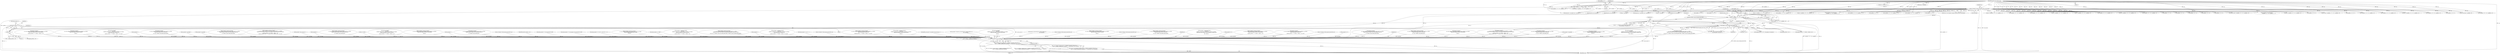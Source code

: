 digraph "0_libmodbus_5ccdf5ef79d742640355d1132fa9e2abc7fbaefc@array" {
"1001265" [label="(Call,rsp[rsp_length++] = nb << 1)"];
"1001270" [label="(Call,nb << 1)"];
"1001176" [label="(Call,nb < 1)"];
"1001095" [label="(Call,nb = (req[offset + 3] << 8) + req[offset + 4])"];
"1001098" [label="(Call,req[offset + 3] << 8)"];
"1000189" [label="(Call,ctx->backend->prepare_response_tid(req, &req_length))"];
"1000163" [label="(Call,req[offset + 1] << 8)"];
"1000116" [label="(MethodParameterIn,const uint8_t *req)"];
"1001180" [label="(Call,MODBUS_MAX_WR_READ_REGISTERS < nb)"];
"1001378" [label="(Call,send_msg(ctx, rsp, rsp_length))"];
"1001365" [label="(Call,(ctx->backend->backend_type == _MODBUS_BACKEND_TYPE_RTU &&\n            slave == MODBUS_BROADCAST_ADDRESS) ? 0 : send_msg(ctx, rsp, rsp_length))"];
"1001364" [label="(Return,return (ctx->backend->backend_type == _MODBUS_BACKEND_TYPE_RTU &&\n            slave == MODBUS_BROADCAST_ADDRESS) ? 0 : send_msg(ctx, rsp, rsp_length);)"];
"1000400" [label="(Call,nb = (req[offset + 3] << 8) + req[offset + 4])"];
"1001382" [label="(MethodReturn,int)"];
"1000275" [label="(Call,rsp_length = response_exception(\n                ctx, &sft, MODBUS_EXCEPTION_ILLEGAL_DATA_VALUE, rsp, TRUE,\n                \"Illegal nb of values %d in %s (max %d)\n\",\n                nb, name, MODBUS_MAX_READ_BITS))"];
"1001017" [label="(Call,response_exception(\n                ctx, &sft, MODBUS_EXCEPTION_ILLEGAL_DATA_ADDRESS, rsp, FALSE,\n                \"Illegal data address 0x%0X in write_register\n\",\n                address))"];
"1001239" [label="(Call,mapping_address < 0 ? address : address + nb)"];
"1000277" [label="(Call,response_exception(\n                ctx, &sft, MODBUS_EXCEPTION_ILLEGAL_DATA_VALUE, rsp, TRUE,\n                \"Illegal nb of values %d in %s (max %d)\n\",\n                nb, name, MODBUS_MAX_READ_BITS))"];
"1000597" [label="(Call,rsp_length = req_length)"];
"1001053" [label="(Call,or = (req[offset + 5] << 8) + req[offset + 6])"];
"1001354" [label="(Call,response_exception(\n            ctx, &sft, MODBUS_EXCEPTION_ILLEGAL_FUNCTION, rsp, TRUE,\n            \"Unknown Modbus function code: 0x%0X\n\", function))"];
"1000685" [label="(Call,(req[offset + 3] << 8) + req[offset + 4])"];
"1001129" [label="(Call,(req[offset + 7] << 8) + req[offset + 8])"];
"1001256" [label="(Block,)"];
"1001177" [label="(Identifier,nb)"];
"1000604" [label="(Call,response_exception(\n                    ctx, &sft,\n                    MODBUS_EXCEPTION_ILLEGAL_DATA_VALUE, rsp, FALSE,\n                    \"Illegal data value 0x%0X in write_bit request at address %0X\n\",\n                    data, address))"];
"1001180" [label="(Call,MODBUS_MAX_WR_READ_REGISTERS < nb)"];
"1000854" [label="(Call,response_exception(\n                ctx, &sft, MODBUS_EXCEPTION_ILLEGAL_DATA_ADDRESS, rsp, FALSE,\n                \"Illegal data address 0x%0X in write_registers\n\",\n                mapping_address < 0 ? address : address + nb))"];
"1000547" [label="(Call,response_exception(\n                ctx, &sft, MODBUS_EXCEPTION_ILLEGAL_DATA_ADDRESS, rsp, FALSE,\n                \"Illegal data address 0x%0X in write_bit\n\",\n                address))"];
"1001293" [label="(Call,mb_mapping->tab_registers[i] =\n                    (req[offset + j] << 8) + req[offset + j + 1])"];
"1000302" [label="(Call,response_exception(\n                ctx, &sft,\n                MODBUS_EXCEPTION_ILLEGAL_DATA_ADDRESS, rsp, FALSE,\n                \"Illegal data address 0x%0X in %s\n\",\n                mapping_address < 0 ? address : address + nb, name))"];
"1001268" [label="(Call,rsp_length++)"];
"1000432" [label="(Call,response_exception(\n                ctx, &sft, MODBUS_EXCEPTION_ILLEGAL_DATA_VALUE, rsp, TRUE,\n                \"Illegal nb of values %d in %s (max %d)\n\",\n                nb, name, MODBUS_MAX_READ_REGISTERS))"];
"1001104" [label="(Literal,8)"];
"1001112" [label="(Identifier,address_write)"];
"1000676" [label="(Call,rsp_length = req_length)"];
"1001365" [label="(Call,(ctx->backend->backend_type == _MODBUS_BACKEND_TYPE_RTU &&\n            slave == MODBUS_BROADCAST_ADDRESS) ? 0 : send_msg(ctx, rsp, rsp_length))"];
"1001377" [label="(Literal,0)"];
"1000900" [label="(Call,(req[offset + j] << 8) + req[offset + j + 1])"];
"1001088" [label="(Call,rsp_length = req_length)"];
"1001229" [label="(Call,rsp_length = response_exception(\n                ctx, &sft, MODBUS_EXCEPTION_ILLEGAL_DATA_ADDRESS, rsp, FALSE,\n                \"Illegal data read address 0x%0X or write address 0x%0X write_and_read_registers\n\",\n                mapping_address < 0 ? address : address + nb,\n                mapping_address_write < 0 ? address_write : address_write + nb_write))"];
"1001299" [label="(Call,(req[offset + j] << 8) + req[offset + j + 1])"];
"1000901" [label="(Call,req[offset + j] << 8)"];
"1000683" [label="(Call,nb = (req[offset + 3] << 8) + req[offset + 4])"];
"1000972" [label="(Call,rsp_length - byte_count_pos - 1)"];
"1000486" [label="(Call,rsp_length++)"];
"1001300" [label="(Call,req[offset + j] << 8)"];
"1001210" [label="(Call,(mapping_address + nb) > mb_mapping->nb_registers)"];
"1000131" [label="(Call,ctx == NULL)"];
"1000185" [label="(Call,sft.t_id = ctx->backend->prepare_response_tid(req, &req_length))"];
"1001178" [label="(Literal,1)"];
"1000743" [label="(Call,response_exception(\n                ctx, &sft,\n                MODBUS_EXCEPTION_ILLEGAL_DATA_ADDRESS, rsp, FALSE,\n                \"Illegal data address 0x%0X in write_bits\n\",\n                mapping_address < 0 ? address : address + nb))"];
"1001211" [label="(Call,mapping_address + nb)"];
"1000116" [label="(MethodParameterIn,const uint8_t *req)"];
"1001266" [label="(Call,rsp[rsp_length++])"];
"1001378" [label="(Call,send_msg(ctx, rsp, rsp_length))"];
"1001015" [label="(Call,rsp_length = response_exception(\n                ctx, &sft, MODBUS_EXCEPTION_ILLEGAL_DATA_ADDRESS, rsp, FALSE,\n                \"Illegal data address 0x%0X in write_register\n\",\n                address))"];
"1001318" [label="(Call,i < mapping_address + nb)"];
"1001097" [label="(Call,(req[offset + 3] << 8) + req[offset + 4])"];
"1001341" [label="(Call,rsp_length++)"];
"1001179" [label="(Call,MODBUS_MAX_WR_READ_REGISTERS < nb ||\n            nb_write_bytes != nb_write * 2)"];
"1000939" [label="(Call,ctx->backend->build_response_basis(&sft, rsp))"];
"1001106" [label="(Identifier,req)"];
"1000115" [label="(MethodParameterIn,modbus_t *ctx)"];
"1000513" [label="(Call,rsp[rsp_length++] = tab_registers[i] & 0xFF)"];
"1001338" [label="(Call,rsp[rsp_length++] = mb_mapping->tab_registers[i] & 0xFF)"];
"1000119" [label="(Block,)"];
"1000191" [label="(Call,&req_length)"];
"1000162" [label="(Call,(req[offset + 1] << 8) + req[offset + 2])"];
"1001181" [label="(Identifier,MODBUS_MAX_WR_READ_REGISTERS)"];
"1000327" [label="(Call,rsp[rsp_length++] = (nb / 8) + ((nb % 8) ? 1 : 0))"];
"1001055" [label="(Call,(req[offset + 5] << 8) + req[offset + 6])"];
"1000826" [label="(Call,rsp_length = response_exception(\n                 ctx, &sft, MODBUS_EXCEPTION_ILLEGAL_DATA_VALUE, rsp, TRUE,\n                 \"Illegal number of values %d in write_registers (max %d)\n\",\n                nb, MODBUS_MAX_WRITE_REGISTERS))"];
"1001111" [label="(Call,address_write = (req[offset + 5] << 8) + req[offset + 6])"];
"1000715" [label="(Call,rsp_length = response_exception(\n                ctx, &sft, MODBUS_EXCEPTION_ILLEGAL_DATA_VALUE, rsp, TRUE,\n                \"Illegal number of values %d in write_bits (max %d)\n\",\n                nb, MODBUS_MAX_WRITE_BITS))"];
"1000672" [label="(Call,memcpy(rsp, req, req_length))"];
"1000189" [label="(Call,ctx->backend->prepare_response_tid(req, &req_length))"];
"1001098" [label="(Call,req[offset + 3] << 8)"];
"1000953" [label="(Call,rsp[rsp_length++] = 0xFF)"];
"1000741" [label="(Call,rsp_length = response_exception(\n                ctx, &sft,\n                MODBUS_EXCEPTION_ILLEGAL_DATA_ADDRESS, rsp, FALSE,\n                \"Illegal data address 0x%0X in write_bits\n\",\n                mapping_address < 0 ? address : address + nb))"];
"1000245" [label="(Call,nb = (req[offset + 3] << 8) + req[offset + 4])"];
"1001366" [label="(Call,ctx->backend->backend_type == _MODBUS_BACKEND_TYPE_RTU &&\n            slave == MODBUS_BROADCAST_ADDRESS)"];
"1001113" [label="(Call,(req[offset + 5] << 8) + req[offset + 6])"];
"1000148" [label="(Call,slave = req[offset - 1])"];
"1001189" [label="(Call,rsp_length = response_exception(\n                ctx, &sft, MODBUS_EXCEPTION_ILLEGAL_DATA_VALUE, rsp, TRUE,\n                \"Illegal nb of values (W%d, R%d) in write_and_read_registers (max W%d, R%d)\n\",\n                nb_write, nb, MODBUS_MAX_WR_WRITE_REGISTERS, MODBUS_MAX_WR_READ_REGISTERS))"];
"1000300" [label="(Call,rsp_length = response_exception(\n                ctx, &sft,\n                MODBUS_EXCEPTION_ILLEGAL_DATA_ADDRESS, rsp, FALSE,\n                \"Illegal data address 0x%0X in %s\n\",\n                mapping_address < 0 ? address : address + nb, name))"];
"1000561" [label="(Call,(req[offset + 3] << 8) + req[offset + 4])"];
"1001037" [label="(Call,and = (req[offset + 3] << 8) + req[offset + 4])"];
"1000779" [label="(Call,memcpy(rsp + rsp_length, req + rsp_length, 4))"];
"1000169" [label="(Literal,8)"];
"1001039" [label="(Call,(req[offset + 3] << 8) + req[offset + 4])"];
"1001130" [label="(Call,req[offset + 7] << 8)"];
"1000190" [label="(Identifier,req)"];
"1001184" [label="(Identifier,nb_write_bytes)"];
"1001261" [label="(Call,ctx->backend->build_response_basis(&sft, rsp))"];
"1000455" [label="(Call,rsp_length = response_exception(\n                ctx, &sft, MODBUS_EXCEPTION_ILLEGAL_DATA_ADDRESS, rsp, FALSE,\n                \"Illegal data address 0x%0X in %s\n\",\n                mapping_address < 0 ? address : address + nb, name))"];
"1000636" [label="(Call,rsp_length = response_exception(\n                ctx, &sft,\n                MODBUS_EXCEPTION_ILLEGAL_DATA_ADDRESS, rsp, FALSE,\n                \"Illegal data address 0x%0X in write_register\n\",\n                address))"];
"1001231" [label="(Call,response_exception(\n                ctx, &sft, MODBUS_EXCEPTION_ILLEGAL_DATA_ADDRESS, rsp, FALSE,\n                \"Illegal data read address 0x%0X or write address 0x%0X write_and_read_registers\n\",\n                mapping_address < 0 ? address : address + nb,\n                mapping_address_write < 0 ? address_write : address_write + nb_write))"];
"1001175" [label="(Call,nb < 1 || MODBUS_MAX_WR_READ_REGISTERS < nb ||\n            nb_write_bytes != nb_write * 2)"];
"1000968" [label="(Call,rsp[byte_count_pos] = rsp_length - byte_count_pos - 1)"];
"1001276" [label="(Identifier,i)"];
"1001381" [label="(Identifier,rsp_length)"];
"1000342" [label="(Call,rsp_length = response_io_status(tab_bits, mapping_address, nb,\n                                            rsp, rsp_length))"];
"1001114" [label="(Call,req[offset + 5] << 8)"];
"1001176" [label="(Call,nb < 1)"];
"1001191" [label="(Call,response_exception(\n                ctx, &sft, MODBUS_EXCEPTION_ILLEGAL_DATA_VALUE, rsp, TRUE,\n                \"Illegal nb of values (W%d, R%d) in write_and_read_registers (max W%d, R%d)\n\",\n                nb_write, nb, MODBUS_MAX_WR_WRITE_REGISTERS, MODBUS_MAX_WR_READ_REGISTERS))"];
"1000155" [label="(Call,function = req[offset])"];
"1000638" [label="(Call,response_exception(\n                ctx, &sft,\n                MODBUS_EXCEPTION_ILLEGAL_DATA_ADDRESS, rsp, FALSE,\n                \"Illegal data address 0x%0X in write_register\n\",\n                address))"];
"1000796" [label="(Call,(req[offset + 3] << 8) + req[offset + 4])"];
"1001364" [label="(Return,return (ctx->backend->backend_type == _MODBUS_BACKEND_TYPE_RTU &&\n            slave == MODBUS_BROADCAST_ADDRESS) ? 0 : send_msg(ctx, rsp, rsp_length);)"];
"1000344" [label="(Call,response_io_status(tab_bits, mapping_address, nb,\n                                            rsp, rsp_length))"];
"1001352" [label="(Call,rsp_length = response_exception(\n            ctx, &sft, MODBUS_EXCEPTION_ILLEGAL_FUNCTION, rsp, TRUE,\n            \"Unknown Modbus function code: 0x%0X\n\", function))"];
"1000797" [label="(Call,req[offset + 3] << 8)"];
"1000248" [label="(Call,req[offset + 3] << 8)"];
"1001265" [label="(Call,rsp[rsp_length++] = nb << 1)"];
"1000783" [label="(Call,req + rsp_length)"];
"1000650" [label="(Call,data = (req[offset + 3] << 8) + req[offset + 4])"];
"1001272" [label="(Literal,1)"];
"1001096" [label="(Identifier,nb)"];
"1000516" [label="(Call,rsp_length++)"];
"1000483" [label="(Call,rsp[rsp_length++] = nb << 1)"];
"1000794" [label="(Call,nb = (req[offset + 3] << 8) + req[offset + 4])"];
"1000479" [label="(Call,ctx->backend->build_response_basis(&sft, rsp))"];
"1000163" [label="(Call,req[offset + 1] << 8)"];
"1001099" [label="(Call,req[offset + 3])"];
"1000545" [label="(Call,rsp_length = response_exception(\n                ctx, &sft, MODBUS_EXCEPTION_ILLEGAL_DATA_ADDRESS, rsp, FALSE,\n                \"Illegal data address 0x%0X in write_bit\n\",\n                address))"];
"1001270" [label="(Call,nb << 1)"];
"1000917" [label="(Call,ctx->backend->build_response_basis(&sft, rsp))"];
"1000562" [label="(Call,req[offset + 3] << 8)"];
"1001380" [label="(Identifier,rsp)"];
"1000602" [label="(Call,rsp_length = response_exception(\n                    ctx, &sft,\n                    MODBUS_EXCEPTION_ILLEGAL_DATA_VALUE, rsp, FALSE,\n                    \"Illegal data value 0x%0X in write_bit request at address %0X\n\",\n                    data, address))"];
"1001056" [label="(Call,req[offset + 5] << 8)"];
"1000921" [label="(Call,memcpy(rsp + rsp_length, req + rsp_length, 4))"];
"1000653" [label="(Call,req[offset + 3] << 8)"];
"1001320" [label="(Call,mapping_address + nb)"];
"1001127" [label="(Call,nb_write = (req[offset + 7] << 8) + req[offset + 8])"];
"1000925" [label="(Call,req + rsp_length)"];
"1001143" [label="(Call,nb_write_bytes = req[offset + 9])"];
"1000247" [label="(Call,(req[offset + 3] << 8) + req[offset + 4])"];
"1000929" [label="(Call,rsp_length += 4)"];
"1000164" [label="(Call,req[offset + 1])"];
"1000686" [label="(Call,req[offset + 3] << 8)"];
"1001271" [label="(Identifier,nb)"];
"1000852" [label="(Call,rsp_length = response_exception(\n                ctx, &sft, MODBUS_EXCEPTION_ILLEGAL_DATA_ADDRESS, rsp, FALSE,\n                \"Illegal data address 0x%0X in write_registers\n\",\n                mapping_address < 0 ? address : address + nb))"];
"1001040" [label="(Call,req[offset + 3] << 8)"];
"1000171" [label="(Identifier,req)"];
"1000457" [label="(Call,response_exception(\n                ctx, &sft, MODBUS_EXCEPTION_ILLEGAL_DATA_ADDRESS, rsp, FALSE,\n                \"Illegal data address 0x%0X in %s\n\",\n                mapping_address < 0 ? address : address + nb, name))"];
"1000402" [label="(Call,(req[offset + 3] << 8) + req[offset + 4])"];
"1000559" [label="(Call,data = (req[offset + 3] << 8) + req[offset + 4])"];
"1000593" [label="(Call,memcpy(rsp, req, req_length))"];
"1000775" [label="(Call,ctx->backend->build_response_basis(&sft, rsp))"];
"1000787" [label="(Call,rsp_length += 4)"];
"1001095" [label="(Call,nb = (req[offset + 3] << 8) + req[offset + 4])"];
"1000717" [label="(Call,response_exception(\n                ctx, &sft, MODBUS_EXCEPTION_ILLEGAL_DATA_VALUE, rsp, TRUE,\n                \"Illegal number of values %d in write_bits (max %d)\n\",\n                nb, MODBUS_MAX_WRITE_BITS))"];
"1001244" [label="(Call,address + nb)"];
"1001182" [label="(Identifier,nb)"];
"1000894" [label="(Call,mb_mapping->tab_registers[i] =\n                    (req[offset + j] << 8) + req[offset + j + 1])"];
"1000430" [label="(Call,rsp_length = response_exception(\n                ctx, &sft, MODBUS_EXCEPTION_ILLEGAL_DATA_VALUE, rsp, TRUE,\n                \"Illegal nb of values %d in %s (max %d)\n\",\n                nb, name, MODBUS_MAX_READ_REGISTERS))"];
"1000828" [label="(Call,response_exception(\n                 ctx, &sft, MODBUS_EXCEPTION_ILLEGAL_DATA_VALUE, rsp, TRUE,\n                 \"Illegal number of values %d in write_registers (max %d)\n\",\n                nb, MODBUS_MAX_WRITE_REGISTERS))"];
"1001379" [label="(Identifier,ctx)"];
"1000160" [label="(Call,address = (req[offset + 1] << 8) + req[offset + 2])"];
"1001093" [label="(Block,)"];
"1000652" [label="(Call,(req[offset + 3] << 8) + req[offset + 4])"];
"1000403" [label="(Call,req[offset + 3] << 8)"];
"1001084" [label="(Call,memcpy(rsp, req, req_length))"];
"1001265" -> "1001256"  [label="AST: "];
"1001265" -> "1001270"  [label="CFG: "];
"1001266" -> "1001265"  [label="AST: "];
"1001270" -> "1001265"  [label="AST: "];
"1001276" -> "1001265"  [label="CFG: "];
"1001265" -> "1001382"  [label="DDG: rsp[rsp_length++]"];
"1001265" -> "1001382"  [label="DDG: nb << 1"];
"1001270" -> "1001265"  [label="DDG: nb"];
"1001270" -> "1001265"  [label="DDG: 1"];
"1001265" -> "1001378"  [label="DDG: rsp[rsp_length++]"];
"1001270" -> "1001272"  [label="CFG: "];
"1001271" -> "1001270"  [label="AST: "];
"1001272" -> "1001270"  [label="AST: "];
"1001176" -> "1001270"  [label="DDG: nb"];
"1001180" -> "1001270"  [label="DDG: nb"];
"1001095" -> "1001270"  [label="DDG: nb"];
"1001270" -> "1001318"  [label="DDG: nb"];
"1001270" -> "1001320"  [label="DDG: nb"];
"1001176" -> "1001175"  [label="AST: "];
"1001176" -> "1001178"  [label="CFG: "];
"1001177" -> "1001176"  [label="AST: "];
"1001178" -> "1001176"  [label="AST: "];
"1001181" -> "1001176"  [label="CFG: "];
"1001175" -> "1001176"  [label="CFG: "];
"1001176" -> "1001382"  [label="DDG: nb"];
"1001176" -> "1001175"  [label="DDG: nb"];
"1001176" -> "1001175"  [label="DDG: 1"];
"1001095" -> "1001176"  [label="DDG: nb"];
"1001176" -> "1001180"  [label="DDG: nb"];
"1001176" -> "1001191"  [label="DDG: nb"];
"1001176" -> "1001210"  [label="DDG: nb"];
"1001176" -> "1001211"  [label="DDG: nb"];
"1001176" -> "1001231"  [label="DDG: nb"];
"1001176" -> "1001239"  [label="DDG: nb"];
"1001176" -> "1001244"  [label="DDG: nb"];
"1001095" -> "1001093"  [label="AST: "];
"1001095" -> "1001097"  [label="CFG: "];
"1001096" -> "1001095"  [label="AST: "];
"1001097" -> "1001095"  [label="AST: "];
"1001112" -> "1001095"  [label="CFG: "];
"1001095" -> "1001382"  [label="DDG: (req[offset + 3] << 8) + req[offset + 4]"];
"1001095" -> "1001382"  [label="DDG: nb"];
"1001098" -> "1001095"  [label="DDG: req[offset + 3]"];
"1001098" -> "1001095"  [label="DDG: 8"];
"1000189" -> "1001095"  [label="DDG: req"];
"1000116" -> "1001095"  [label="DDG: req"];
"1001095" -> "1001191"  [label="DDG: nb"];
"1001095" -> "1001210"  [label="DDG: nb"];
"1001095" -> "1001211"  [label="DDG: nb"];
"1001095" -> "1001231"  [label="DDG: nb"];
"1001095" -> "1001239"  [label="DDG: nb"];
"1001095" -> "1001244"  [label="DDG: nb"];
"1001098" -> "1001097"  [label="AST: "];
"1001098" -> "1001104"  [label="CFG: "];
"1001099" -> "1001098"  [label="AST: "];
"1001104" -> "1001098"  [label="AST: "];
"1001106" -> "1001098"  [label="CFG: "];
"1001098" -> "1001382"  [label="DDG: req[offset + 3]"];
"1001098" -> "1001097"  [label="DDG: req[offset + 3]"];
"1001098" -> "1001097"  [label="DDG: 8"];
"1000189" -> "1001098"  [label="DDG: req"];
"1000116" -> "1001098"  [label="DDG: req"];
"1000189" -> "1000185"  [label="AST: "];
"1000189" -> "1000191"  [label="CFG: "];
"1000190" -> "1000189"  [label="AST: "];
"1000191" -> "1000189"  [label="AST: "];
"1000185" -> "1000189"  [label="CFG: "];
"1000189" -> "1001382"  [label="DDG: req"];
"1000189" -> "1001382"  [label="DDG: &req_length"];
"1000189" -> "1000185"  [label="DDG: req"];
"1000189" -> "1000185"  [label="DDG: &req_length"];
"1000163" -> "1000189"  [label="DDG: req[offset + 1]"];
"1000116" -> "1000189"  [label="DDG: req"];
"1000189" -> "1000245"  [label="DDG: req"];
"1000189" -> "1000248"  [label="DDG: req"];
"1000189" -> "1000247"  [label="DDG: req"];
"1000189" -> "1000400"  [label="DDG: req"];
"1000189" -> "1000403"  [label="DDG: req"];
"1000189" -> "1000402"  [label="DDG: req"];
"1000189" -> "1000559"  [label="DDG: req"];
"1000189" -> "1000562"  [label="DDG: req"];
"1000189" -> "1000561"  [label="DDG: req"];
"1000189" -> "1000593"  [label="DDG: req"];
"1000189" -> "1000650"  [label="DDG: req"];
"1000189" -> "1000653"  [label="DDG: req"];
"1000189" -> "1000652"  [label="DDG: req"];
"1000189" -> "1000672"  [label="DDG: req"];
"1000189" -> "1000683"  [label="DDG: req"];
"1000189" -> "1000686"  [label="DDG: req"];
"1000189" -> "1000685"  [label="DDG: req"];
"1000189" -> "1000779"  [label="DDG: req"];
"1000189" -> "1000783"  [label="DDG: req"];
"1000189" -> "1000794"  [label="DDG: req"];
"1000189" -> "1000797"  [label="DDG: req"];
"1000189" -> "1000796"  [label="DDG: req"];
"1000189" -> "1000894"  [label="DDG: req"];
"1000189" -> "1000901"  [label="DDG: req"];
"1000189" -> "1000900"  [label="DDG: req"];
"1000189" -> "1000921"  [label="DDG: req"];
"1000189" -> "1000925"  [label="DDG: req"];
"1000189" -> "1001037"  [label="DDG: req"];
"1000189" -> "1001040"  [label="DDG: req"];
"1000189" -> "1001039"  [label="DDG: req"];
"1000189" -> "1001053"  [label="DDG: req"];
"1000189" -> "1001056"  [label="DDG: req"];
"1000189" -> "1001055"  [label="DDG: req"];
"1000189" -> "1001084"  [label="DDG: req"];
"1000189" -> "1001097"  [label="DDG: req"];
"1000189" -> "1001111"  [label="DDG: req"];
"1000189" -> "1001114"  [label="DDG: req"];
"1000189" -> "1001113"  [label="DDG: req"];
"1000189" -> "1001127"  [label="DDG: req"];
"1000189" -> "1001130"  [label="DDG: req"];
"1000189" -> "1001129"  [label="DDG: req"];
"1000189" -> "1001143"  [label="DDG: req"];
"1000189" -> "1001293"  [label="DDG: req"];
"1000189" -> "1001300"  [label="DDG: req"];
"1000189" -> "1001299"  [label="DDG: req"];
"1000163" -> "1000162"  [label="AST: "];
"1000163" -> "1000169"  [label="CFG: "];
"1000164" -> "1000163"  [label="AST: "];
"1000169" -> "1000163"  [label="AST: "];
"1000171" -> "1000163"  [label="CFG: "];
"1000163" -> "1001382"  [label="DDG: req[offset + 1]"];
"1000163" -> "1000160"  [label="DDG: req[offset + 1]"];
"1000163" -> "1000160"  [label="DDG: 8"];
"1000163" -> "1000162"  [label="DDG: req[offset + 1]"];
"1000163" -> "1000162"  [label="DDG: 8"];
"1000116" -> "1000163"  [label="DDG: req"];
"1000163" -> "1000593"  [label="DDG: req[offset + 1]"];
"1000163" -> "1000672"  [label="DDG: req[offset + 1]"];
"1000163" -> "1000779"  [label="DDG: req[offset + 1]"];
"1000163" -> "1000783"  [label="DDG: req[offset + 1]"];
"1000163" -> "1000921"  [label="DDG: req[offset + 1]"];
"1000163" -> "1000925"  [label="DDG: req[offset + 1]"];
"1000163" -> "1001084"  [label="DDG: req[offset + 1]"];
"1000116" -> "1000114"  [label="AST: "];
"1000116" -> "1001382"  [label="DDG: req"];
"1000116" -> "1000148"  [label="DDG: req"];
"1000116" -> "1000155"  [label="DDG: req"];
"1000116" -> "1000160"  [label="DDG: req"];
"1000116" -> "1000162"  [label="DDG: req"];
"1000116" -> "1000245"  [label="DDG: req"];
"1000116" -> "1000248"  [label="DDG: req"];
"1000116" -> "1000247"  [label="DDG: req"];
"1000116" -> "1000400"  [label="DDG: req"];
"1000116" -> "1000403"  [label="DDG: req"];
"1000116" -> "1000402"  [label="DDG: req"];
"1000116" -> "1000559"  [label="DDG: req"];
"1000116" -> "1000562"  [label="DDG: req"];
"1000116" -> "1000561"  [label="DDG: req"];
"1000116" -> "1000593"  [label="DDG: req"];
"1000116" -> "1000650"  [label="DDG: req"];
"1000116" -> "1000653"  [label="DDG: req"];
"1000116" -> "1000652"  [label="DDG: req"];
"1000116" -> "1000672"  [label="DDG: req"];
"1000116" -> "1000683"  [label="DDG: req"];
"1000116" -> "1000686"  [label="DDG: req"];
"1000116" -> "1000685"  [label="DDG: req"];
"1000116" -> "1000779"  [label="DDG: req"];
"1000116" -> "1000783"  [label="DDG: req"];
"1000116" -> "1000794"  [label="DDG: req"];
"1000116" -> "1000797"  [label="DDG: req"];
"1000116" -> "1000796"  [label="DDG: req"];
"1000116" -> "1000894"  [label="DDG: req"];
"1000116" -> "1000901"  [label="DDG: req"];
"1000116" -> "1000900"  [label="DDG: req"];
"1000116" -> "1000921"  [label="DDG: req"];
"1000116" -> "1000925"  [label="DDG: req"];
"1000116" -> "1001037"  [label="DDG: req"];
"1000116" -> "1001040"  [label="DDG: req"];
"1000116" -> "1001039"  [label="DDG: req"];
"1000116" -> "1001053"  [label="DDG: req"];
"1000116" -> "1001056"  [label="DDG: req"];
"1000116" -> "1001055"  [label="DDG: req"];
"1000116" -> "1001084"  [label="DDG: req"];
"1000116" -> "1001097"  [label="DDG: req"];
"1000116" -> "1001111"  [label="DDG: req"];
"1000116" -> "1001114"  [label="DDG: req"];
"1000116" -> "1001113"  [label="DDG: req"];
"1000116" -> "1001127"  [label="DDG: req"];
"1000116" -> "1001130"  [label="DDG: req"];
"1000116" -> "1001129"  [label="DDG: req"];
"1000116" -> "1001143"  [label="DDG: req"];
"1000116" -> "1001293"  [label="DDG: req"];
"1000116" -> "1001300"  [label="DDG: req"];
"1000116" -> "1001299"  [label="DDG: req"];
"1001180" -> "1001179"  [label="AST: "];
"1001180" -> "1001182"  [label="CFG: "];
"1001181" -> "1001180"  [label="AST: "];
"1001182" -> "1001180"  [label="AST: "];
"1001184" -> "1001180"  [label="CFG: "];
"1001179" -> "1001180"  [label="CFG: "];
"1001180" -> "1001382"  [label="DDG: nb"];
"1001180" -> "1001382"  [label="DDG: MODBUS_MAX_WR_READ_REGISTERS"];
"1001180" -> "1001179"  [label="DDG: MODBUS_MAX_WR_READ_REGISTERS"];
"1001180" -> "1001179"  [label="DDG: nb"];
"1001180" -> "1001191"  [label="DDG: nb"];
"1001180" -> "1001191"  [label="DDG: MODBUS_MAX_WR_READ_REGISTERS"];
"1001180" -> "1001210"  [label="DDG: nb"];
"1001180" -> "1001211"  [label="DDG: nb"];
"1001180" -> "1001231"  [label="DDG: nb"];
"1001180" -> "1001239"  [label="DDG: nb"];
"1001180" -> "1001244"  [label="DDG: nb"];
"1001378" -> "1001365"  [label="AST: "];
"1001378" -> "1001381"  [label="CFG: "];
"1001379" -> "1001378"  [label="AST: "];
"1001380" -> "1001378"  [label="AST: "];
"1001381" -> "1001378"  [label="AST: "];
"1001365" -> "1001378"  [label="CFG: "];
"1001378" -> "1001382"  [label="DDG: rsp"];
"1001378" -> "1001382"  [label="DDG: rsp_length"];
"1001378" -> "1001382"  [label="DDG: ctx"];
"1001378" -> "1001365"  [label="DDG: ctx"];
"1001378" -> "1001365"  [label="DDG: rsp"];
"1001378" -> "1001365"  [label="DDG: rsp_length"];
"1001231" -> "1001378"  [label="DDG: ctx"];
"1001231" -> "1001378"  [label="DDG: rsp"];
"1001354" -> "1001378"  [label="DDG: ctx"];
"1001354" -> "1001378"  [label="DDG: rsp"];
"1000131" -> "1001378"  [label="DDG: ctx"];
"1001017" -> "1001378"  [label="DDG: ctx"];
"1001017" -> "1001378"  [label="DDG: rsp"];
"1000717" -> "1001378"  [label="DDG: ctx"];
"1000717" -> "1001378"  [label="DDG: rsp"];
"1000457" -> "1001378"  [label="DDG: ctx"];
"1000457" -> "1001378"  [label="DDG: rsp"];
"1000547" -> "1001378"  [label="DDG: ctx"];
"1000547" -> "1001378"  [label="DDG: rsp"];
"1001191" -> "1001378"  [label="DDG: ctx"];
"1001191" -> "1001378"  [label="DDG: rsp"];
"1000828" -> "1001378"  [label="DDG: ctx"];
"1000828" -> "1001378"  [label="DDG: rsp"];
"1000638" -> "1001378"  [label="DDG: ctx"];
"1000638" -> "1001378"  [label="DDG: rsp"];
"1000743" -> "1001378"  [label="DDG: ctx"];
"1000743" -> "1001378"  [label="DDG: rsp"];
"1000302" -> "1001378"  [label="DDG: ctx"];
"1000302" -> "1001378"  [label="DDG: rsp"];
"1000277" -> "1001378"  [label="DDG: ctx"];
"1000277" -> "1001378"  [label="DDG: rsp"];
"1000854" -> "1001378"  [label="DDG: ctx"];
"1000854" -> "1001378"  [label="DDG: rsp"];
"1000432" -> "1001378"  [label="DDG: ctx"];
"1000432" -> "1001378"  [label="DDG: rsp"];
"1000604" -> "1001378"  [label="DDG: ctx"];
"1000604" -> "1001378"  [label="DDG: rsp"];
"1000115" -> "1001378"  [label="DDG: ctx"];
"1000939" -> "1001378"  [label="DDG: rsp"];
"1000344" -> "1001378"  [label="DDG: rsp"];
"1000327" -> "1001378"  [label="DDG: rsp[rsp_length++]"];
"1001261" -> "1001378"  [label="DDG: rsp"];
"1000968" -> "1001378"  [label="DDG: rsp[byte_count_pos]"];
"1000513" -> "1001378"  [label="DDG: rsp[rsp_length++]"];
"1001084" -> "1001378"  [label="DDG: rsp"];
"1000593" -> "1001378"  [label="DDG: rsp"];
"1001338" -> "1001378"  [label="DDG: rsp[rsp_length++]"];
"1000953" -> "1001378"  [label="DDG: rsp[rsp_length++]"];
"1000672" -> "1001378"  [label="DDG: rsp"];
"1000483" -> "1001378"  [label="DDG: rsp[rsp_length++]"];
"1000479" -> "1001378"  [label="DDG: rsp"];
"1000775" -> "1001378"  [label="DDG: rsp"];
"1000917" -> "1001378"  [label="DDG: rsp"];
"1000741" -> "1001378"  [label="DDG: rsp_length"];
"1000715" -> "1001378"  [label="DDG: rsp_length"];
"1000597" -> "1001378"  [label="DDG: rsp_length"];
"1000342" -> "1001378"  [label="DDG: rsp_length"];
"1000852" -> "1001378"  [label="DDG: rsp_length"];
"1001352" -> "1001378"  [label="DDG: rsp_length"];
"1001015" -> "1001378"  [label="DDG: rsp_length"];
"1001189" -> "1001378"  [label="DDG: rsp_length"];
"1000300" -> "1001378"  [label="DDG: rsp_length"];
"1000430" -> "1001378"  [label="DDG: rsp_length"];
"1000275" -> "1001378"  [label="DDG: rsp_length"];
"1000929" -> "1001378"  [label="DDG: rsp_length"];
"1001268" -> "1001378"  [label="DDG: rsp_length"];
"1000602" -> "1001378"  [label="DDG: rsp_length"];
"1000516" -> "1001378"  [label="DDG: rsp_length"];
"1000486" -> "1001378"  [label="DDG: rsp_length"];
"1000455" -> "1001378"  [label="DDG: rsp_length"];
"1000826" -> "1001378"  [label="DDG: rsp_length"];
"1000787" -> "1001378"  [label="DDG: rsp_length"];
"1001341" -> "1001378"  [label="DDG: rsp_length"];
"1000676" -> "1001378"  [label="DDG: rsp_length"];
"1001229" -> "1001378"  [label="DDG: rsp_length"];
"1000636" -> "1001378"  [label="DDG: rsp_length"];
"1000545" -> "1001378"  [label="DDG: rsp_length"];
"1000972" -> "1001378"  [label="DDG: rsp_length"];
"1001088" -> "1001378"  [label="DDG: rsp_length"];
"1001365" -> "1001364"  [label="AST: "];
"1001365" -> "1001377"  [label="CFG: "];
"1001366" -> "1001365"  [label="AST: "];
"1001377" -> "1001365"  [label="AST: "];
"1001364" -> "1001365"  [label="CFG: "];
"1001365" -> "1001382"  [label="DDG: ctx->backend->backend_type == _MODBUS_BACKEND_TYPE_RTU &&\n            slave == MODBUS_BROADCAST_ADDRESS"];
"1001365" -> "1001382"  [label="DDG: (ctx->backend->backend_type == _MODBUS_BACKEND_TYPE_RTU &&\n            slave == MODBUS_BROADCAST_ADDRESS) ? 0 : send_msg(ctx, rsp, rsp_length)"];
"1001365" -> "1001382"  [label="DDG: send_msg(ctx, rsp, rsp_length)"];
"1001365" -> "1001364"  [label="DDG: (ctx->backend->backend_type == _MODBUS_BACKEND_TYPE_RTU &&\n            slave == MODBUS_BROADCAST_ADDRESS) ? 0 : send_msg(ctx, rsp, rsp_length)"];
"1001364" -> "1000119"  [label="AST: "];
"1001382" -> "1001364"  [label="CFG: "];
"1001364" -> "1001382"  [label="DDG: <RET>"];
}
